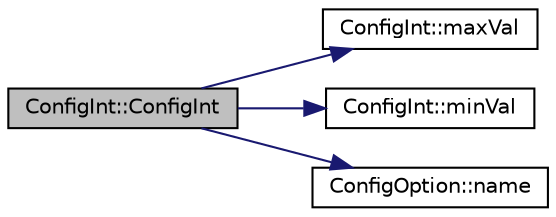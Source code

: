 digraph "ConfigInt::ConfigInt"
{
 // LATEX_PDF_SIZE
  edge [fontname="Helvetica",fontsize="10",labelfontname="Helvetica",labelfontsize="10"];
  node [fontname="Helvetica",fontsize="10",shape=record];
  rankdir="LR";
  Node1 [label="ConfigInt::ConfigInt",height=0.2,width=0.4,color="black", fillcolor="grey75", style="filled", fontcolor="black",tooltip=" "];
  Node1 -> Node2 [color="midnightblue",fontsize="10",style="solid",fontname="Helvetica"];
  Node2 [label="ConfigInt::maxVal",height=0.2,width=0.4,color="black", fillcolor="white", style="filled",URL="$classConfigInt.html#a491b02657945f80a7ffb5cb9b3562ab7",tooltip=" "];
  Node1 -> Node3 [color="midnightblue",fontsize="10",style="solid",fontname="Helvetica"];
  Node3 [label="ConfigInt::minVal",height=0.2,width=0.4,color="black", fillcolor="white", style="filled",URL="$classConfigInt.html#ae9fc76f1f588da6c5e4867b1943167fe",tooltip=" "];
  Node1 -> Node4 [color="midnightblue",fontsize="10",style="solid",fontname="Helvetica"];
  Node4 [label="ConfigOption::name",height=0.2,width=0.4,color="black", fillcolor="white", style="filled",URL="$classConfigOption.html#ab89196927c521e95680eb5efdc562187",tooltip=" "];
}
